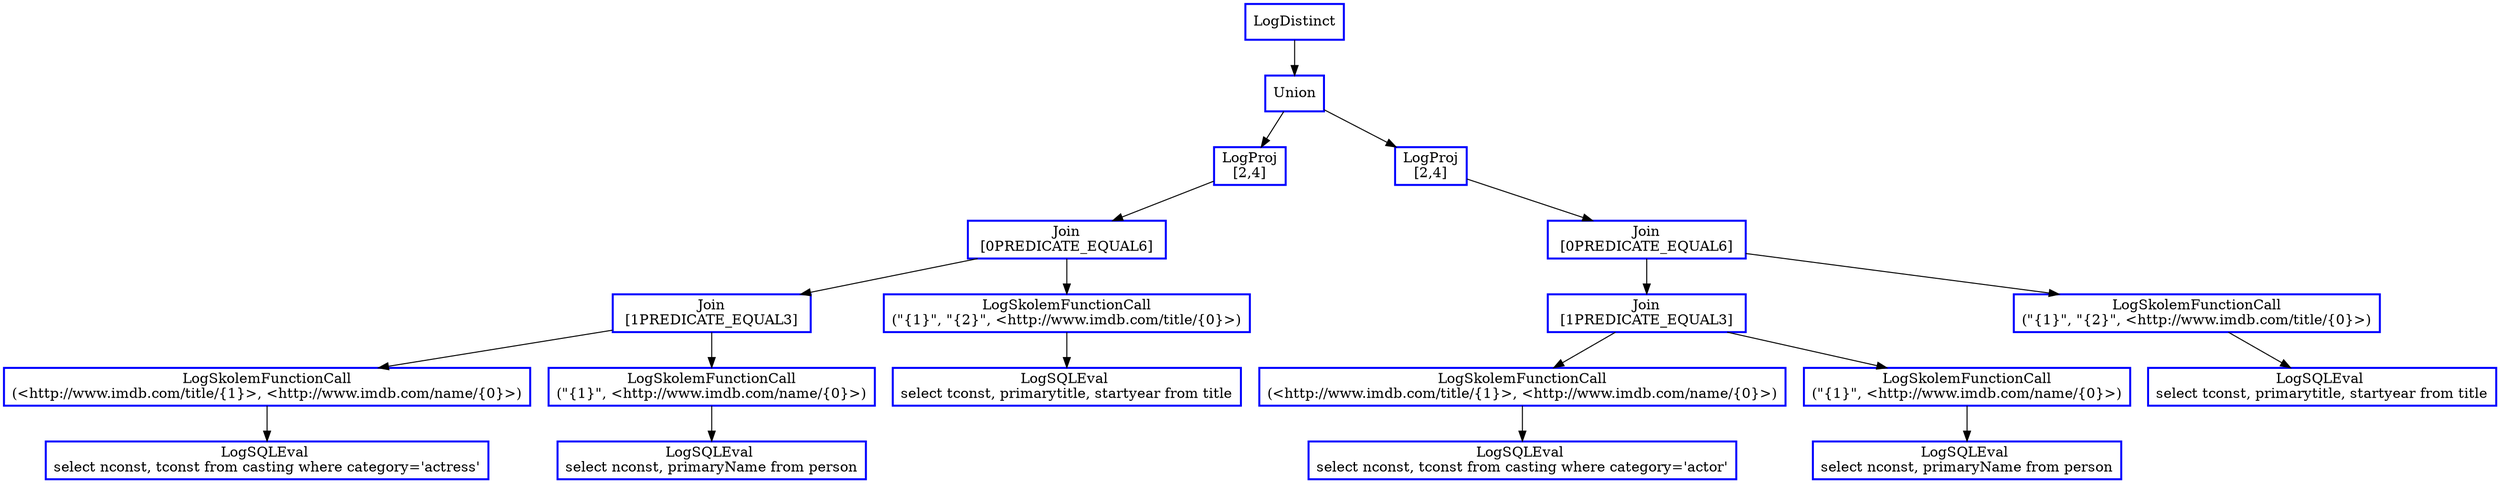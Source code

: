digraph  g{
node [shape=rectangle, color=black, fontcolor=black, style=bold]
0 [label="LogDistinct" , color = blue] ; 
1 [label="Union", color = blue] ; 
0 -> 1 ; 
2 [label="LogProj
[2,4]" , color = blue] ; 
1 -> 2 ; 
3 [label="Join\n [0PREDICATE_EQUAL6] ", color = blue] ; 
2 -> 3 ; 
4 [label="Join\n [1PREDICATE_EQUAL3] ", color = blue] ; 
3 -> 4 ; 
5 [label="LogSkolemFunctionCall
(<http://www.imdb.com/title/{1}>, <http://www.imdb.com/name/{0}>)" , color = blue] ; 
4 -> 5 ; 
6 [label="LogSQLEval 
select nconst, tconst from casting where category='actress'", color = blue] ; 
5 -> 6 ; 
7 [label="LogSkolemFunctionCall
(\"{1}\", <http://www.imdb.com/name/{0}>)" , color = blue] ; 
4 -> 7 ; 
8 [label="LogSQLEval 
select nconst, primaryName from person", color = blue] ; 
7 -> 8 ; 
9 [label="LogSkolemFunctionCall
(\"{1}\", \"{2}\", <http://www.imdb.com/title/{0}>)" , color = blue] ; 
3 -> 9 ; 
10 [label="LogSQLEval 
select tconst, primarytitle, startyear from title", color = blue] ; 
9 -> 10 ; 
12 [label="LogProj
[2,4]" , color = blue] ; 
1 -> 12 ; 
13 [label="Join\n [0PREDICATE_EQUAL6] ", color = blue] ; 
12 -> 13 ; 
14 [label="Join\n [1PREDICATE_EQUAL3] ", color = blue] ; 
13 -> 14 ; 
15 [label="LogSkolemFunctionCall
(<http://www.imdb.com/title/{1}>, <http://www.imdb.com/name/{0}>)" , color = blue] ; 
14 -> 15 ; 
16 [label="LogSQLEval 
select nconst, tconst from casting where category='actor'", color = blue] ; 
15 -> 16 ; 
17 [label="LogSkolemFunctionCall
(\"{1}\", <http://www.imdb.com/name/{0}>)" , color = blue] ; 
14 -> 17 ; 
18 [label="LogSQLEval 
select nconst, primaryName from person", color = blue] ; 
17 -> 18 ; 
19 [label="LogSkolemFunctionCall
(\"{1}\", \"{2}\", <http://www.imdb.com/title/{0}>)" , color = blue] ; 
13 -> 19 ; 
20 [label="LogSQLEval 
select tconst, primarytitle, startyear from title", color = blue] ; 
19 -> 20 ; 
}


